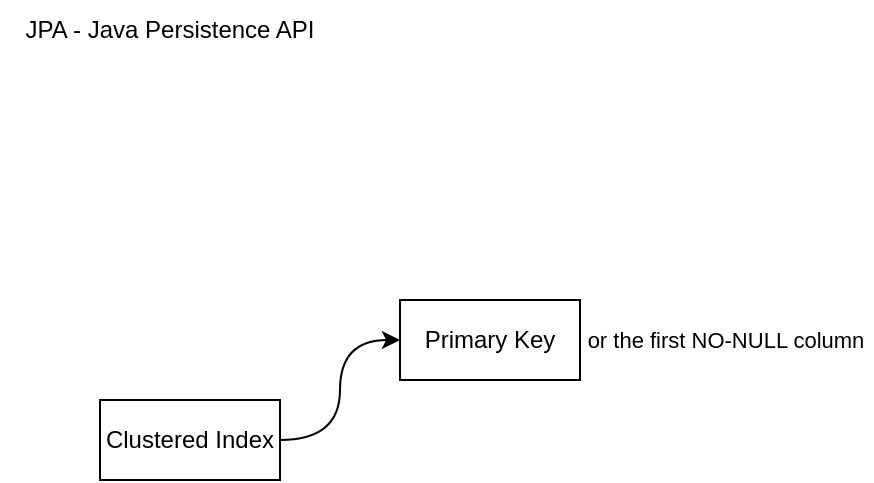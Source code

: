 <mxfile version="24.4.4" type="github">
  <diagram name="Page-1" id="7svlrBP2xWEEcAl_WXo5">
    <mxGraphModel dx="1242" dy="785" grid="1" gridSize="10" guides="1" tooltips="1" connect="1" arrows="1" fold="1" page="1" pageScale="1" pageWidth="827" pageHeight="1169" math="0" shadow="0">
      <root>
        <mxCell id="0" />
        <mxCell id="1" parent="0" />
        <mxCell id="be3w9HYUa7Go6kDvkPIz-1" value="JPA - Java Persistence API" style="text;html=1;align=center;verticalAlign=middle;whiteSpace=wrap;rounded=0;" parent="1" vertex="1">
          <mxGeometry x="90" y="340" width="170" height="30" as="geometry" />
        </mxCell>
        <mxCell id="qTSgTVpmmm2uZjs2xj65-3" style="edgeStyle=orthogonalEdgeStyle;rounded=0;orthogonalLoop=1;jettySize=auto;html=1;entryX=0;entryY=0.5;entryDx=0;entryDy=0;curved=1;" edge="1" parent="1" source="qTSgTVpmmm2uZjs2xj65-1" target="qTSgTVpmmm2uZjs2xj65-2">
          <mxGeometry relative="1" as="geometry" />
        </mxCell>
        <mxCell id="qTSgTVpmmm2uZjs2xj65-1" value="Clustered Index" style="rounded=0;whiteSpace=wrap;html=1;" vertex="1" parent="1">
          <mxGeometry x="140" y="540" width="90" height="40" as="geometry" />
        </mxCell>
        <mxCell id="qTSgTVpmmm2uZjs2xj65-2" value="Primary Key" style="rounded=0;whiteSpace=wrap;html=1;" vertex="1" parent="1">
          <mxGeometry x="290" y="490" width="90" height="40" as="geometry" />
        </mxCell>
        <mxCell id="qTSgTVpmmm2uZjs2xj65-4" value="or the first NO-NULL column" style="text;html=1;align=center;verticalAlign=middle;whiteSpace=wrap;rounded=0;fontFamily=Helvetica;fontSize=11;fontColor=default;labelBackgroundColor=default;" vertex="1" parent="1">
          <mxGeometry x="380" y="495" width="146" height="30" as="geometry" />
        </mxCell>
      </root>
    </mxGraphModel>
  </diagram>
</mxfile>
